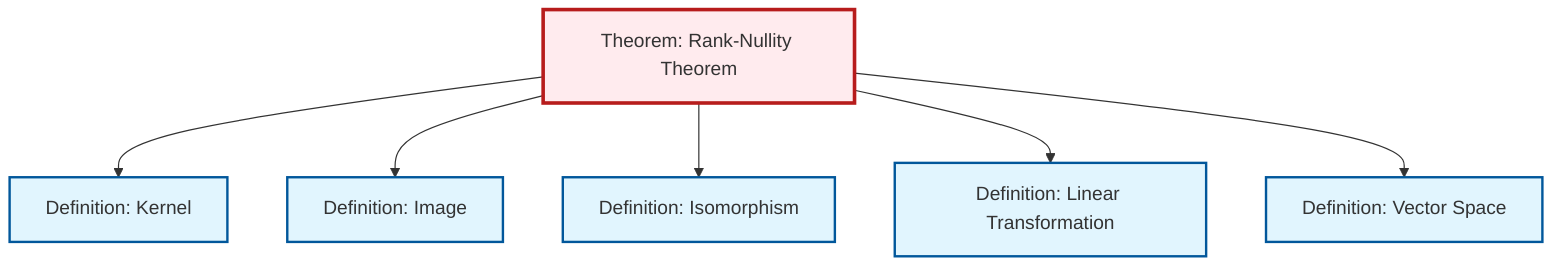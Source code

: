 graph TD
    classDef definition fill:#e1f5fe,stroke:#01579b,stroke-width:2px
    classDef theorem fill:#f3e5f5,stroke:#4a148c,stroke-width:2px
    classDef axiom fill:#fff3e0,stroke:#e65100,stroke-width:2px
    classDef example fill:#e8f5e9,stroke:#1b5e20,stroke-width:2px
    classDef current fill:#ffebee,stroke:#b71c1c,stroke-width:3px
    def-image["Definition: Image"]:::definition
    def-linear-transformation["Definition: Linear Transformation"]:::definition
    def-kernel["Definition: Kernel"]:::definition
    def-vector-space["Definition: Vector Space"]:::definition
    def-isomorphism["Definition: Isomorphism"]:::definition
    thm-rank-nullity["Theorem: Rank-Nullity Theorem"]:::theorem
    thm-rank-nullity --> def-kernel
    thm-rank-nullity --> def-image
    thm-rank-nullity --> def-isomorphism
    thm-rank-nullity --> def-linear-transformation
    thm-rank-nullity --> def-vector-space
    class thm-rank-nullity current